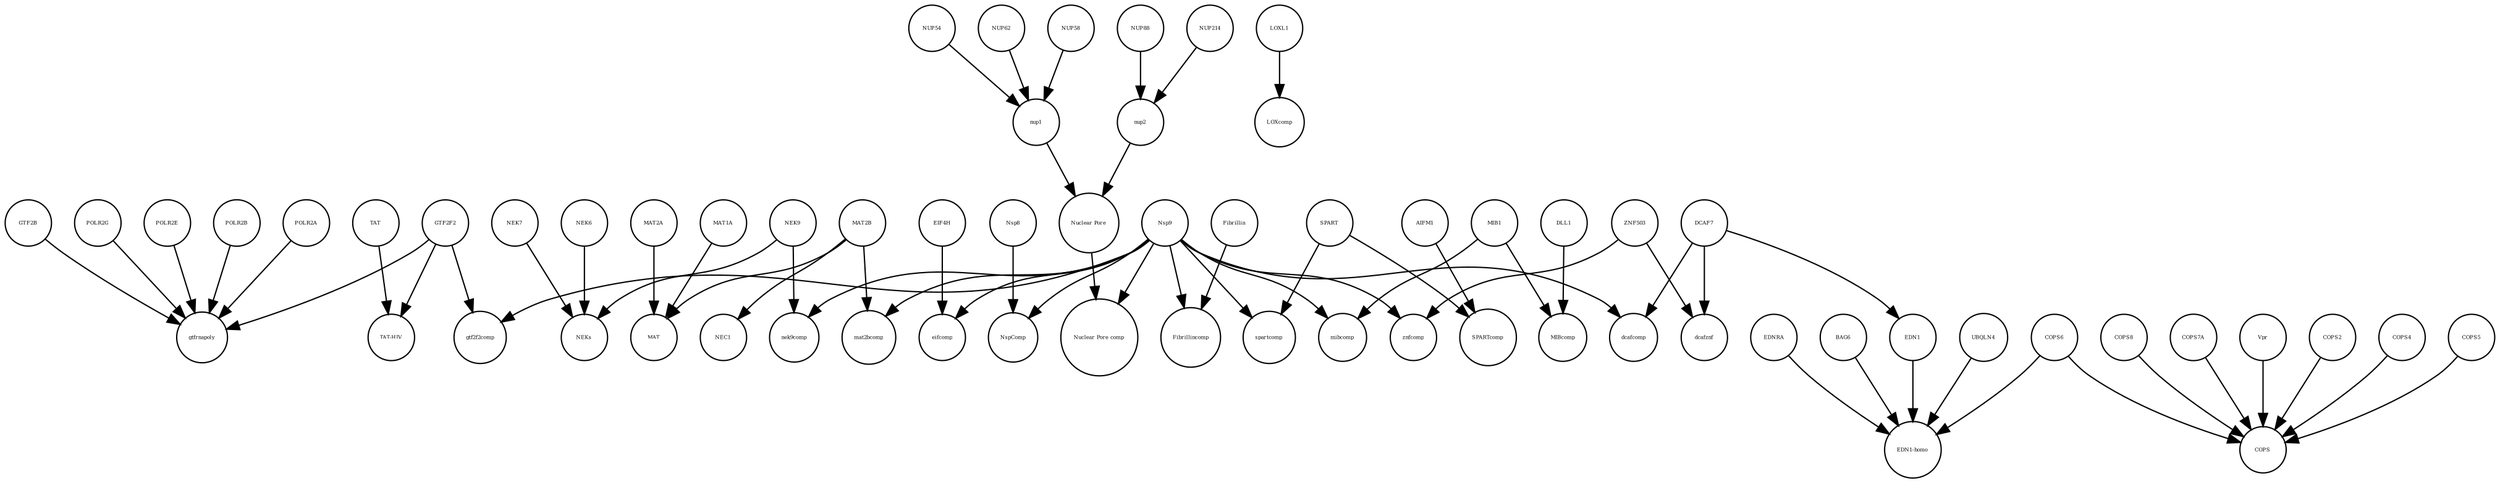 strict digraph  {
"TAT-HIV" [annotation="", bipartite=0, cls=complex, fontsize=4, label="TAT-HIV", shape=circle];
NEK7 [annotation="", bipartite=0, cls=macromolecule, fontsize=4, label=NEK7, shape=circle];
eifcomp [annotation="", bipartite=0, cls=complex, fontsize=4, label=eifcomp, shape=circle];
COPS8 [annotation="", bipartite=0, cls=macromolecule, fontsize=4, label=COPS8, shape=circle];
nek9comp [annotation="", bipartite=0, cls=complex, fontsize=4, label=nek9comp, shape=circle];
mat2bcomp [annotation="", bipartite=0, cls=complex, fontsize=4, label=mat2bcomp, shape=circle];
MAT1A [annotation="", bipartite=0, cls=macromolecule, fontsize=4, label=MAT1A, shape=circle];
UBQLN4 [annotation="", bipartite=0, cls=macromolecule, fontsize=4, label=UBQLN4, shape=circle];
AIFM1 [annotation="", bipartite=0, cls=macromolecule, fontsize=4, label=AIFM1, shape=circle];
dcafznf [annotation="", bipartite=0, cls=complex, fontsize=4, label=dcafznf, shape=circle];
NUP54 [annotation=urn_miriam_uniprot_Q7Z3B4, bipartite=0, cls=macromolecule, fontsize=4, label=NUP54, shape=circle];
NEC1 [annotation="", bipartite=0, cls=complex, fontsize=4, label=NEC1, shape=circle];
spartcomp [annotation="", bipartite=0, cls=complex, fontsize=4, label=spartcomp, shape=circle];
DLL1 [annotation="", bipartite=0, cls=macromolecule, fontsize=4, label=DLL1, shape=circle];
nup1 [annotation="", bipartite=0, cls=complex, fontsize=4, label=nup1, shape=circle];
EIF4H [annotation="urn_miriam_uniprot_Q15056|urn_miriam_pubmed_10585411|urn_miriam_pubmed_11418588", bipartite=0, cls=macromolecule, fontsize=4, label=EIF4H, shape=circle];
POLR2B [annotation="", bipartite=0, cls=macromolecule, fontsize=4, label=POLR2B, shape=circle];
NEKs [annotation="", bipartite=0, cls=complex, fontsize=4, label=NEKs, shape=circle];
LOXL1 [annotation="", bipartite=0, cls=macromolecule, fontsize=4, label=LOXL1, shape=circle];
COPS7A [annotation="", bipartite=0, cls=macromolecule, fontsize=4, label=COPS7A, shape=circle];
"EDN1-homo" [annotation="", bipartite=0, cls=complex, fontsize=4, label="EDN1-homo", shape=circle];
LOXcomp [annotation="", bipartite=0, cls=complex, fontsize=4, label=LOXcomp, shape=circle];
mibcomp [annotation="", bipartite=0, cls=complex, fontsize=4, label=mibcomp, shape=circle];
NspComp [annotation="", bipartite=0, cls=complex, fontsize=4, label=NspComp, shape=circle];
MAT2A [annotation="", bipartite=0, cls=macromolecule, fontsize=4, label=MAT2A, shape=circle];
NUP62 [annotation=urn_miriam_uniprot_P37198, bipartite=0, cls=macromolecule, fontsize=4, label=NUP62, shape=circle];
DCAF7 [annotation="urn_miriam_uniprot_P61962|urn_miriam_pubmed_16887337|urn_miriam_pubmed_16949367", bipartite=0, cls=macromolecule, fontsize=4, label=DCAF7, shape=circle];
dcafcomp [annotation="", bipartite=0, cls=complex, fontsize=4, label=dcafcomp, shape=circle];
MIBcomp [annotation="", bipartite=0, cls=complex, fontsize=4, label=MIBcomp, shape=circle];
"Nuclear Pore" [annotation="", bipartite=0, cls=complex, fontsize=4, label="Nuclear Pore", shape=circle];
Fibrillin [annotation="", bipartite=0, cls=complex, fontsize=4, label=Fibrillin, shape=circle];
EDN1 [annotation=urn_miriam_uniprot_P05305, bipartite=0, cls=macromolecule, fontsize=4, label=EDN1, shape=circle];
gtfrnapoly [annotation="", bipartite=0, cls=complex, fontsize=4, label=gtfrnapoly, shape=circle];
Nsp9 [annotation="urn_miriam_uniprot_P0DTD1|urn_miriam_ncbiprotein_YP_009725305", bipartite=0, cls=macromolecule, fontsize=4, label=Nsp9, shape=circle];
MIB1 [annotation="urn_miriam_uniprot_Q86YT6|urn_miriam_pubmed_24185901", bipartite=0, cls=macromolecule, fontsize=4, label=MIB1, shape=circle];
"Nuclear Pore comp" [annotation="", bipartite=0, cls=complex, fontsize=4, label="Nuclear Pore comp", shape=circle];
COPS6 [annotation="", bipartite=0, cls=macromolecule, fontsize=4, label=COPS6, shape=circle];
Vpr [annotation="", bipartite=0, cls=macromolecule, fontsize=4, label=Vpr, shape=circle];
POLR2A [annotation=urn_miriam_uniprot_P30876, bipartite=0, cls=macromolecule, fontsize=4, label=POLR2A, shape=circle];
NUP214 [annotation=urn_miriam_uniprot_P35658, bipartite=0, cls=macromolecule, fontsize=4, label=NUP214, shape=circle];
Fibrillincomp [annotation="", bipartite=0, cls=complex, fontsize=4, label=Fibrillincomp, shape=circle];
NUP88 [annotation="urn_miriam_uniprot_Q99567|urn_miriam_pubmed_30543681", bipartite=0, cls=macromolecule, fontsize=4, label=NUP88, shape=circle];
COPS2 [annotation="", bipartite=0, cls=macromolecule, fontsize=4, label=COPS2, shape=circle];
MAT [annotation="", bipartite=0, cls=complex, fontsize=4, label=MAT, shape=circle];
COPS4 [annotation="", bipartite=0, cls=macromolecule, fontsize=4, label=COPS4, shape=circle];
EDNRA [annotation="", bipartite=0, cls=macromolecule, fontsize=4, label=EDNRA, shape=circle];
COPS5 [annotation="", bipartite=0, cls=macromolecule, fontsize=4, label=COPS5, shape=circle];
SPART [annotation=urn_miriam_uniprot_Q8N0X7, bipartite=0, cls=macromolecule, fontsize=4, label=SPART, shape=circle];
gtf2f2comp [annotation="", bipartite=0, cls=complex, fontsize=4, label=gtf2f2comp, shape=circle];
MAT2B [annotation="urn_miriam_uniprot_Q9NZL9|urn_miriam_pubmed_10644686|urn_miriam_pubmed_23189196|urn_miriam_pubmed_25075345|urn_miriam_pubmed_23425511", bipartite=0, cls=macromolecule, fontsize=4, label=MAT2B, shape=circle];
GTF2B [annotation="", bipartite=0, cls=macromolecule, fontsize=4, label=GTF2B, shape=circle];
GTF2F2 [annotation="urn_miriam_uniprot_P13984|urn_miriam_pubmed_10428810", bipartite=0, cls=macromolecule, fontsize=4, label=GTF2F2, shape=circle];
NEK6 [annotation="", bipartite=0, cls=macromolecule, fontsize=4, label=NEK6, shape=circle];
NEK9 [annotation=urn_miriam_uniprot_Q8TD19, bipartite=0, cls=macromolecule, fontsize=4, label=NEK9, shape=circle];
BAG6 [annotation="", bipartite=0, cls=macromolecule, fontsize=4, label=BAG6, shape=circle];
Nsp8 [annotation="urn_miriam_uniprot_P0DTD1|urn_miriam_ncbiprotein_YP_009725304", bipartite=0, cls=macromolecule, fontsize=4, label=Nsp8, shape=circle];
COPS [annotation="", bipartite=0, cls=complex, fontsize=4, label=COPS, shape=circle];
TAT [annotation="", bipartite=0, cls=macromolecule, fontsize=4, label=TAT, shape=circle];
nup2 [annotation="", bipartite=0, cls=complex, fontsize=4, label=nup2, shape=circle];
POLR2G [annotation="", bipartite=0, cls=macromolecule, fontsize=4, label=POLR2G, shape=circle];
NUP58 [annotation=urn_miriam_uniprot_Q9BVL2, bipartite=0, cls=macromolecule, fontsize=4, label=NUP58, shape=circle];
znfcomp [annotation="", bipartite=0, cls=complex, fontsize=4, label=znfcomp, shape=circle];
ZNF503 [annotation=urn_miriam_uniprot_Q96F45, bipartite=0, cls=macromolecule, fontsize=4, label=ZNF503, shape=circle];
SPARTcomp [annotation="", bipartite=0, cls=complex, fontsize=4, label=SPARTcomp, shape=circle];
POLR2E [annotation="", bipartite=0, cls=macromolecule, fontsize=4, label=POLR2E, shape=circle];
NEK7 -> NEKs  [annotation="", interaction_type=production];
COPS8 -> COPS  [annotation="", interaction_type=production];
MAT1A -> MAT  [annotation="", interaction_type=production];
UBQLN4 -> "EDN1-homo"  [annotation="", interaction_type=production];
AIFM1 -> SPARTcomp  [annotation="", interaction_type=production];
NUP54 -> nup1  [annotation="", interaction_type=production];
DLL1 -> MIBcomp  [annotation="", interaction_type=production];
nup1 -> "Nuclear Pore"  [annotation="", interaction_type=production];
EIF4H -> eifcomp  [annotation="", interaction_type=production];
POLR2B -> gtfrnapoly  [annotation="", interaction_type=production];
LOXL1 -> LOXcomp  [annotation="", interaction_type=production];
COPS7A -> COPS  [annotation="", interaction_type=production];
MAT2A -> MAT  [annotation="", interaction_type=production];
NUP62 -> nup1  [annotation="", interaction_type=production];
DCAF7 -> dcafznf  [annotation="", interaction_type=production];
DCAF7 -> dcafcomp  [annotation="", interaction_type=production];
DCAF7 -> EDN1  [annotation=urn_miriam_pubmed_27880803, interaction_type=catalysis];
"Nuclear Pore" -> "Nuclear Pore comp"  [annotation="", interaction_type=production];
Fibrillin -> Fibrillincomp  [annotation="", interaction_type=production];
EDN1 -> "EDN1-homo"  [annotation="", interaction_type=production];
Nsp9 -> znfcomp  [annotation="", interaction_type=production];
Nsp9 -> mibcomp  [annotation="", interaction_type=production];
Nsp9 -> spartcomp  [annotation="", interaction_type=production];
Nsp9 -> mat2bcomp  [annotation="", interaction_type=production];
Nsp9 -> "Nuclear Pore comp"  [annotation="", interaction_type=production];
Nsp9 -> NspComp  [annotation="", interaction_type=production];
Nsp9 -> nek9comp  [annotation="", interaction_type=production];
Nsp9 -> eifcomp  [annotation="", interaction_type=production];
Nsp9 -> gtf2f2comp  [annotation="", interaction_type=production];
Nsp9 -> dcafcomp  [annotation="", interaction_type=production];
Nsp9 -> Fibrillincomp  [annotation="", interaction_type=production];
MIB1 -> mibcomp  [annotation="", interaction_type=production];
MIB1 -> MIBcomp  [annotation="", interaction_type=production];
COPS6 -> "EDN1-homo"  [annotation="", interaction_type=production];
COPS6 -> COPS  [annotation="", interaction_type=production];
Vpr -> COPS  [annotation="", interaction_type=production];
POLR2A -> gtfrnapoly  [annotation="", interaction_type=production];
NUP214 -> nup2  [annotation="", interaction_type=production];
NUP88 -> nup2  [annotation="", interaction_type=production];
COPS2 -> COPS  [annotation="", interaction_type=production];
COPS4 -> COPS  [annotation="", interaction_type=production];
EDNRA -> "EDN1-homo"  [annotation="", interaction_type=production];
COPS5 -> COPS  [annotation="", interaction_type=production];
SPART -> SPARTcomp  [annotation="", interaction_type=production];
SPART -> spartcomp  [annotation="", interaction_type=production];
MAT2B -> mat2bcomp  [annotation="", interaction_type=production];
MAT2B -> MAT  [annotation="", interaction_type=production];
MAT2B -> NEC1  [annotation="", interaction_type=production];
GTF2B -> gtfrnapoly  [annotation="", interaction_type=production];
GTF2F2 -> "TAT-HIV"  [annotation="", interaction_type=production];
GTF2F2 -> gtfrnapoly  [annotation="", interaction_type=production];
GTF2F2 -> gtf2f2comp  [annotation="", interaction_type=production];
NEK6 -> NEKs  [annotation="", interaction_type=production];
NEK9 -> nek9comp  [annotation="", interaction_type=production];
NEK9 -> NEKs  [annotation="", interaction_type=production];
BAG6 -> "EDN1-homo"  [annotation="", interaction_type=production];
Nsp8 -> NspComp  [annotation="", interaction_type=production];
TAT -> "TAT-HIV"  [annotation="", interaction_type=production];
nup2 -> "Nuclear Pore"  [annotation="", interaction_type=production];
POLR2G -> gtfrnapoly  [annotation="", interaction_type=production];
NUP58 -> nup1  [annotation="", interaction_type=production];
ZNF503 -> znfcomp  [annotation="", interaction_type=production];
ZNF503 -> dcafznf  [annotation="", interaction_type=production];
POLR2E -> gtfrnapoly  [annotation="", interaction_type=production];
}
